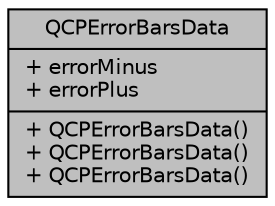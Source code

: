 digraph "QCPErrorBarsData"
{
  edge [fontname="Helvetica",fontsize="10",labelfontname="Helvetica",labelfontsize="10"];
  node [fontname="Helvetica",fontsize="10",shape=record];
  Node441 [label="{QCPErrorBarsData\n|+ errorMinus\l+ errorPlus\l|+ QCPErrorBarsData()\l+ QCPErrorBarsData()\l+ QCPErrorBarsData()\l}",height=0.2,width=0.4,color="black", fillcolor="grey75", style="filled", fontcolor="black"];
}
